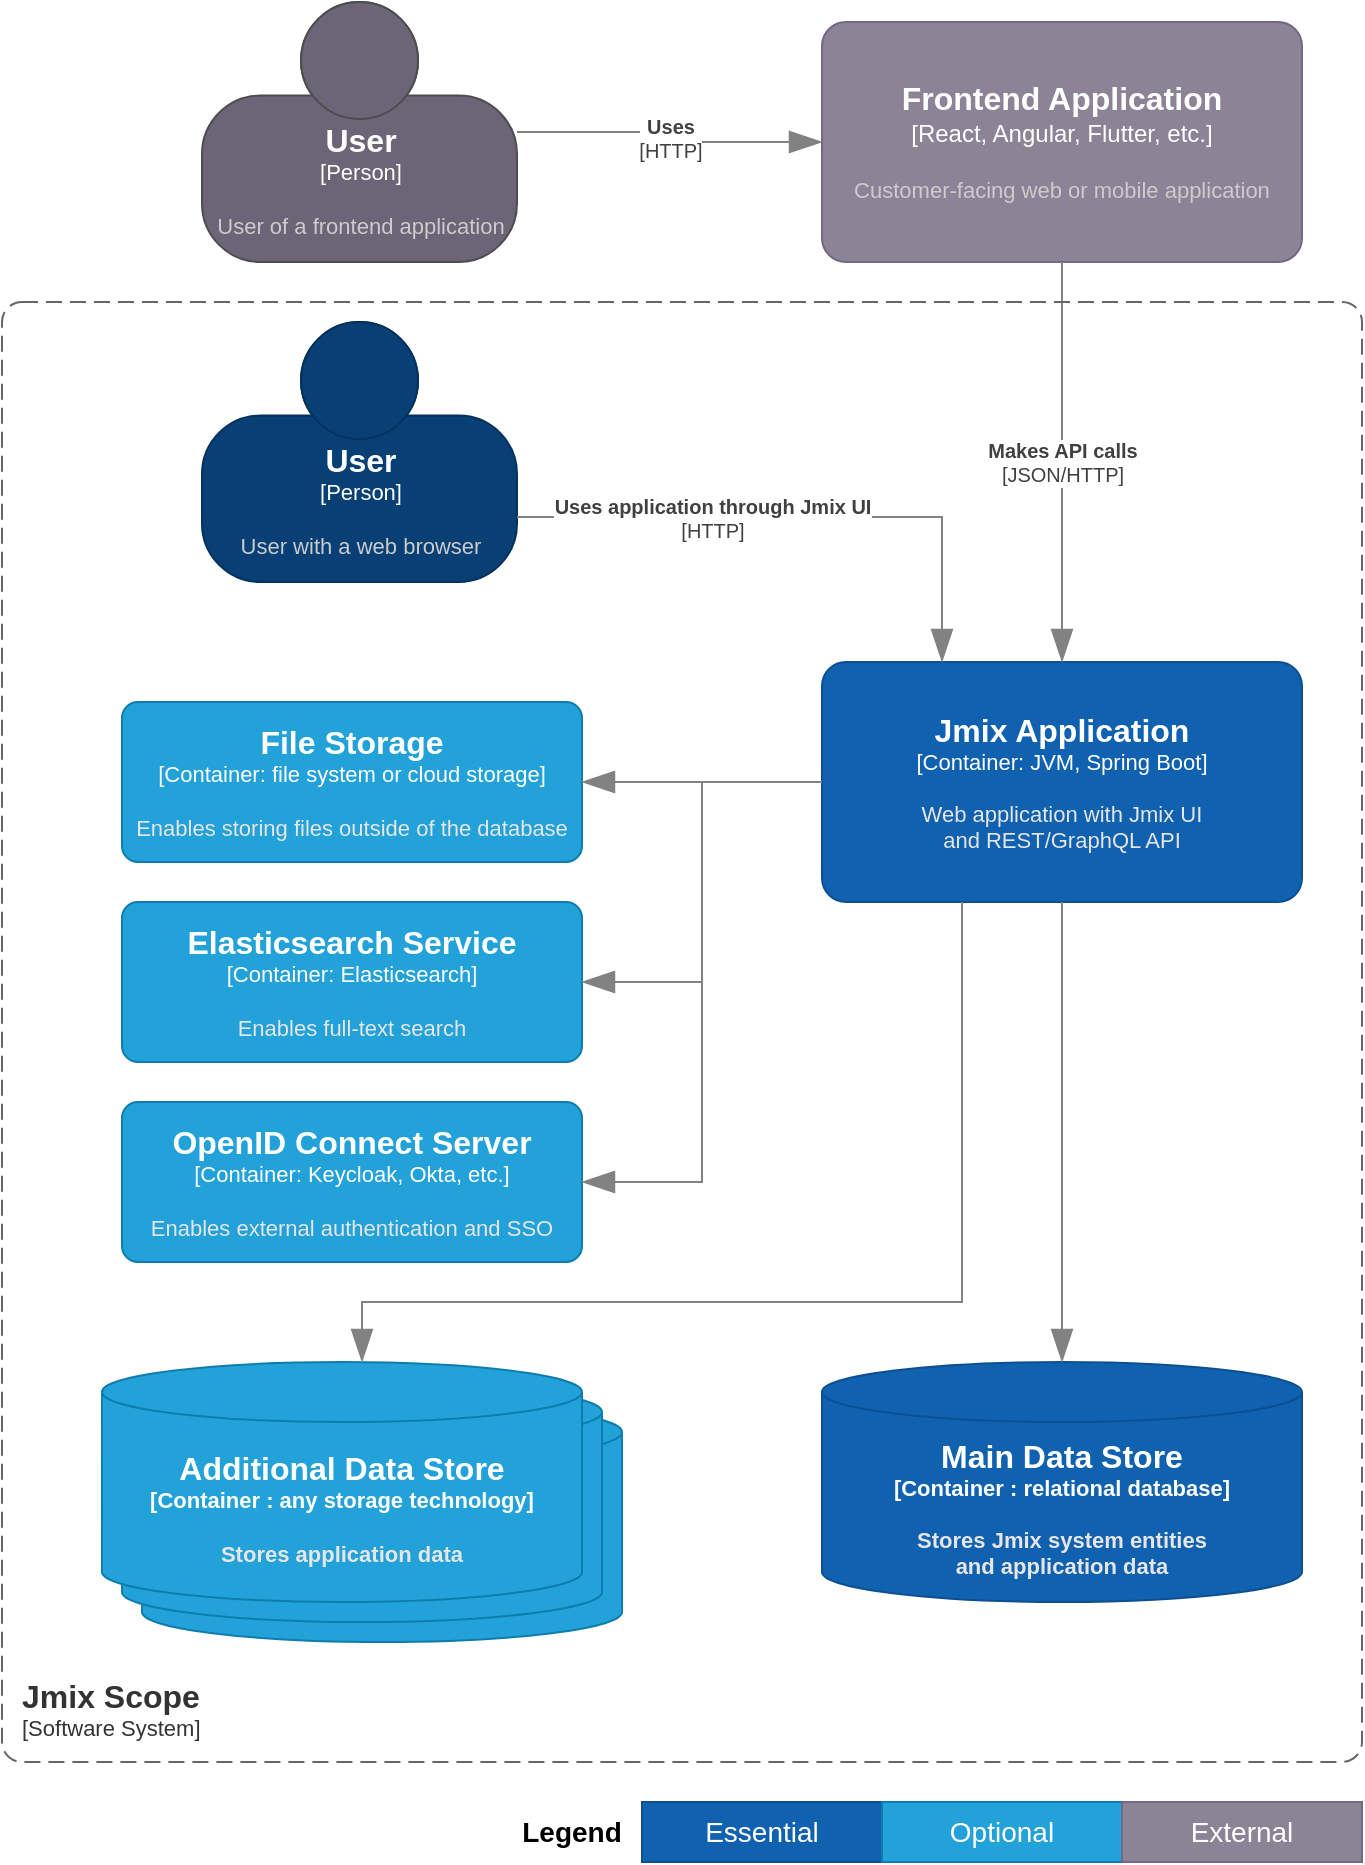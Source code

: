 <mxfile version="17.2.4" type="device" pages="3"><diagram name="containers" id="9U02eLwtoiWq-ImxoUx_"><mxGraphModel dx="1506" dy="876" grid="1" gridSize="10" guides="1" tooltips="1" connect="1" arrows="1" fold="1" page="0" pageScale="1" pageWidth="827" pageHeight="1169" math="0" shadow="0"><root><mxCell id="dLhHM22x_d4Y4i5wIIav-0"/><mxCell id="dLhHM22x_d4Y4i5wIIav-1" parent="dLhHM22x_d4Y4i5wIIav-0"/><object placeholders="1" c4Type="Additional Data Stores" c4Container="Container " c4Technology="any storage technology" c4Description="Stores application data" label="&lt;font style=&quot;font-size: 16px&quot;&gt;&lt;b&gt;%c4Type%&lt;/font&gt;&lt;div&gt;[%c4Container%:&amp;nbsp;%c4Technology%]&lt;/div&gt;&lt;br&gt;&lt;div&gt;&lt;font style=&quot;font-size: 11px&quot;&gt;&lt;font color=&quot;#E6E6E6&quot;&gt;%c4Description%&lt;/font&gt;&lt;/div&gt;" id="W5juEvsDHay2dOYQ3bU2-1"><mxCell style="shape=cylinder3;size=15;whiteSpace=wrap;html=1;boundedLbl=1;rounded=0;labelBackgroundColor=none;fillColor=#23A2D9;fontSize=12;fontColor=#ffffff;align=center;strokeColor=#0E7DAD;metaEdit=1;points=[[0.5,0,0],[1,0.25,0],[1,0.5,0],[1,0.75,0],[0.5,1,0],[0,0.75,0],[0,0.5,0],[0,0.25,0]];resizable=0;direction=east;" vertex="1" parent="dLhHM22x_d4Y4i5wIIav-1"><mxGeometry x="-210" y="930" width="240" height="120" as="geometry"/></mxCell></object><object placeholders="1" c4Type="Additional Data Stores" c4Container="Container " c4Technology="any storage technology" c4Description="Stores application data" label="&lt;font style=&quot;font-size: 16px&quot;&gt;&lt;b&gt;%c4Type%&lt;/font&gt;&lt;div&gt;[%c4Container%:&amp;nbsp;%c4Technology%]&lt;/div&gt;&lt;br&gt;&lt;div&gt;&lt;font style=&quot;font-size: 11px&quot;&gt;&lt;font color=&quot;#E6E6E6&quot;&gt;%c4Description%&lt;/font&gt;&lt;/div&gt;" id="W5juEvsDHay2dOYQ3bU2-0"><mxCell style="shape=cylinder3;size=15;whiteSpace=wrap;html=1;boundedLbl=1;rounded=0;labelBackgroundColor=none;fillColor=#23A2D9;fontSize=12;fontColor=#ffffff;align=center;strokeColor=#0E7DAD;metaEdit=1;points=[[0.5,0,0],[1,0.25,0],[1,0.5,0],[1,0.75,0],[0.5,1,0],[0,0.75,0],[0,0.5,0],[0,0.25,0]];resizable=0;direction=east;" vertex="1" parent="dLhHM22x_d4Y4i5wIIav-1"><mxGeometry x="-220" y="920" width="240" height="120" as="geometry"/></mxCell></object><object c4Name="User" c4Type="Person" c4Description="User with a web browser" label="&lt;font style=&quot;font-size: 16px&quot;&gt;&lt;b&gt;%c4Name%&lt;/b&gt;&lt;/font&gt;&lt;div&gt;[%c4Type%]&lt;/div&gt;&lt;br&gt;&lt;div&gt;&lt;font style=&quot;font-size: 11px&quot;&gt;&lt;font color=&quot;#cccccc&quot;&gt;%c4Description%&lt;/font&gt;&lt;/div&gt;" placeholders="1" id="dLhHM22x_d4Y4i5wIIav-2"><mxCell style="html=1;fontSize=11;dashed=0;whitespace=wrap;fillColor=#083F75;strokeColor=#06315C;fontColor=#ffffff;shape=mxgraph.c4.person2;align=center;metaEdit=1;points=[[0.5,0,0],[1,0.5,0],[1,0.75,0],[0.75,1,0],[0.5,1,0],[0.25,1,0],[0,0.75,0],[0,0.5,0]];resizable=1;" vertex="1" parent="dLhHM22x_d4Y4i5wIIav-1"><mxGeometry x="-180" y="390" width="157.5" height="130" as="geometry"/></mxCell></object><object placeholders="1" c4Name="Frontend Application" c4Type="React, Angular, Flutter, etc." c4Description="Customer-facing web or mobile application" label="&lt;font style=&quot;font-size: 16px&quot;&gt;&lt;b&gt;%c4Name%&lt;/b&gt;&lt;/font&gt;&lt;div&gt;[%c4Type%]&lt;/div&gt;&lt;br&gt;&lt;div&gt;&lt;font style=&quot;font-size: 11px&quot;&gt;&lt;font color=&quot;#cccccc&quot;&gt;%c4Description%&lt;/font&gt;&lt;/div&gt;" id="dLhHM22x_d4Y4i5wIIav-3"><mxCell style="rounded=1;whiteSpace=wrap;html=1;labelBackgroundColor=none;fillColor=#8C8496;fontColor=#ffffff;align=center;arcSize=10;strokeColor=#736782;metaEdit=1;resizable=0;points=[[0.25,0,0],[0.5,0,0],[0.75,0,0],[1,0.25,0],[1,0.5,0],[1,0.75,0],[0.75,1,0],[0.5,1,0],[0.25,1,0],[0,0.75,0],[0,0.5,0],[0,0.25,0]];" vertex="1" parent="dLhHM22x_d4Y4i5wIIav-1"><mxGeometry x="130" y="240" width="240" height="120" as="geometry"/></mxCell></object><object placeholders="1" c4Name="User" c4Type="Person" c4Description="User of a frontend application" label="&lt;font style=&quot;font-size: 16px&quot;&gt;&lt;b&gt;%c4Name%&lt;/b&gt;&lt;/font&gt;&lt;div&gt;[%c4Type%]&lt;/div&gt;&lt;br&gt;&lt;div&gt;&lt;font style=&quot;font-size: 11px&quot;&gt;&lt;font color=&quot;#cccccc&quot;&gt;%c4Description%&lt;/font&gt;&lt;/div&gt;" id="dLhHM22x_d4Y4i5wIIav-4"><mxCell style="html=1;fontSize=11;dashed=0;whitespace=wrap;fillColor=#6C6477;strokeColor=#4D4D4D;fontColor=#ffffff;shape=mxgraph.c4.person2;align=center;metaEdit=1;points=[[0.5,0,0],[1,0.5,0],[1,0.75,0],[0.75,1,0],[0.5,1,0],[0.25,1,0],[0,0.75,0],[0,0.5,0]];resizable=1;" vertex="1" parent="dLhHM22x_d4Y4i5wIIav-1"><mxGeometry x="-180" y="230" width="157.5" height="130" as="geometry"/></mxCell></object><object placeholders="1" c4Type="Main Data Store" c4Container="Container " c4Technology="relational database" c4Description="Stores Jmix system entities&#10;and application data" label="&lt;font style=&quot;font-size: 16px&quot;&gt;&lt;b&gt;%c4Type%&lt;/font&gt;&lt;div&gt;[%c4Container%:&amp;nbsp;%c4Technology%]&lt;/div&gt;&lt;br&gt;&lt;div&gt;&lt;font style=&quot;font-size: 11px&quot;&gt;&lt;font color=&quot;#E6E6E6&quot;&gt;%c4Description%&lt;/font&gt;&lt;/div&gt;" id="dLhHM22x_d4Y4i5wIIav-5"><mxCell style="shape=cylinder3;size=15;whiteSpace=wrap;html=1;boundedLbl=1;rounded=1;labelBackgroundColor=none;fillColor=#1061B0;fontSize=11;fontColor=#ffffff;align=center;strokeColor=#0D5091;metaEdit=1;points=[[0.5,0,0],[1,0.25,0],[1,0.5,0],[1,0.75,0],[0.5,1,0],[0,0.75,0],[0,0.5,0],[0,0.25,0]];resizable=0;arcSize=10;" vertex="1" parent="dLhHM22x_d4Y4i5wIIav-1"><mxGeometry x="130" y="910" width="240" height="120" as="geometry"/></mxCell></object><object placeholders="1" c4Type="Additional Data Store" c4Container="Container " c4Technology="any storage technology" c4Description="Stores application data" label="&lt;font style=&quot;font-size: 16px&quot;&gt;&lt;b&gt;%c4Type%&lt;/font&gt;&lt;div&gt;[%c4Container%:&amp;nbsp;%c4Technology%]&lt;/div&gt;&lt;br&gt;&lt;div&gt;&lt;font style=&quot;font-size: 11px&quot;&gt;&lt;font color=&quot;#E6E6E6&quot;&gt;%c4Description%&lt;/font&gt;&lt;/div&gt;" id="dLhHM22x_d4Y4i5wIIav-6"><mxCell style="shape=cylinder3;size=15;whiteSpace=wrap;html=1;boundedLbl=1;rounded=1;labelBackgroundColor=none;fillColor=#23A2D9;fontSize=11;fontColor=#ffffff;align=center;strokeColor=#0E7DAD;metaEdit=1;points=[[0.5,0,0],[1,0.25,0],[1,0.5,0],[1,0.75,0],[0.5,1,0],[0,0.75,0],[0,0.5,0],[0,0.25,0]];resizable=0;direction=east;arcSize=10;" vertex="1" parent="dLhHM22x_d4Y4i5wIIav-1"><mxGeometry x="-230" y="910" width="240" height="120" as="geometry"/></mxCell></object><object placeholders="1" c4Name="File Storage" c4Type="Container" c4Technology="file system or cloud storage" c4Description="Enables storing files outside of the database" label="&lt;font style=&quot;font-size: 16px&quot;&gt;&lt;b&gt;%c4Name%&lt;/b&gt;&lt;/font&gt;&lt;div&gt;[%c4Type%: %c4Technology%]&lt;/div&gt;&lt;br&gt;&lt;div&gt;&lt;font style=&quot;font-size: 11px&quot;&gt;&lt;font color=&quot;#E6E6E6&quot;&gt;%c4Description%&lt;/font&gt;&lt;/div&gt;" id="dLhHM22x_d4Y4i5wIIav-7"><mxCell style="rounded=1;whiteSpace=wrap;html=1;fontSize=11;labelBackgroundColor=none;fillColor=#23A2D9;fontColor=#ffffff;align=center;arcSize=10;strokeColor=#0E7DAD;metaEdit=1;resizable=1;points=[[0.25,0,0],[0.5,0,0],[0.75,0,0],[1,0.25,0],[1,0.5,0],[1,0.75,0],[0.75,1,0],[0.5,1,0],[0.25,1,0],[0,0.75,0],[0,0.5,0],[0,0.25,0]];" vertex="1" parent="dLhHM22x_d4Y4i5wIIav-1"><mxGeometry x="-220" y="580" width="230" height="80" as="geometry"/></mxCell></object><object placeholders="1" c4Name="Jmix Application" c4Type="Container" c4Technology="JVM, Spring Boot" c4Description="Web application with Jmix UI&#10;and REST/GraphQL API" label="&lt;font style=&quot;font-size: 16px&quot;&gt;&lt;b&gt;%c4Name%&lt;/b&gt;&lt;/font&gt;&lt;div&gt;[%c4Type%: %c4Technology%]&lt;/div&gt;&lt;br&gt;&lt;div&gt;&lt;font style=&quot;font-size: 11px&quot;&gt;&lt;font color=&quot;#E6E6E6&quot;&gt;%c4Description%&lt;/font&gt;&lt;/div&gt;" id="dLhHM22x_d4Y4i5wIIav-8"><mxCell style="rounded=1;whiteSpace=wrap;html=1;fontSize=11;labelBackgroundColor=none;fillColor=#1061B0;fontColor=#ffffff;align=center;arcSize=10;strokeColor=#0D5091;metaEdit=1;resizable=0;points=[[0.25,0,0],[0.5,0,0],[0.75,0,0],[1,0.25,0],[1,0.5,0],[1,0.75,0],[0.75,1,0],[0.5,1,0],[0.25,1,0],[0,0.75,0],[0,0.5,0],[0,0.25,0]];" vertex="1" parent="dLhHM22x_d4Y4i5wIIav-1"><mxGeometry x="130" y="560" width="240" height="120" as="geometry"/></mxCell></object><object placeholders="1" c4Type="Relationship" c4Technology="JSON/HTTP" c4Description="Makes API calls" label="&lt;div style=&quot;text-align: left&quot;&gt;&lt;div style=&quot;text-align: center&quot;&gt;&lt;b&gt;%c4Description%&lt;/b&gt;&lt;/div&gt;&lt;div style=&quot;text-align: center&quot;&gt;[%c4Technology%]&lt;/div&gt;&lt;/div&gt;" id="dLhHM22x_d4Y4i5wIIav-9"><mxCell style="endArrow=blockThin;html=1;fontSize=10;fontColor=#404040;strokeWidth=1;endFill=1;strokeColor=#828282;elbow=vertical;metaEdit=1;endSize=14;startSize=14;jumpStyle=arc;jumpSize=16;rounded=0;edgeStyle=orthogonalEdgeStyle;" edge="1" parent="dLhHM22x_d4Y4i5wIIav-1" source="dLhHM22x_d4Y4i5wIIav-3" target="dLhHM22x_d4Y4i5wIIav-8"><mxGeometry width="240" relative="1" as="geometry"><mxPoint x="280" y="640" as="sourcePoint"/><mxPoint x="520" y="640" as="targetPoint"/></mxGeometry></mxCell></object><object placeholders="1" c4Type="Relationship" c4Technology="HTTP" c4Description="Uses application through Jmix UI" label="&lt;div style=&quot;text-align: left&quot;&gt;&lt;div style=&quot;text-align: center&quot;&gt;&lt;b&gt;%c4Description%&lt;/b&gt;&lt;/div&gt;&lt;div style=&quot;text-align: center&quot;&gt;[%c4Technology%]&lt;/div&gt;&lt;/div&gt;" id="dLhHM22x_d4Y4i5wIIav-10"><mxCell style="endArrow=blockThin;html=1;fontSize=10;fontColor=#404040;strokeWidth=1;endFill=1;strokeColor=#828282;elbow=vertical;metaEdit=1;endSize=14;startSize=14;jumpStyle=arc;jumpSize=16;rounded=0;edgeStyle=orthogonalEdgeStyle;entryX=0.25;entryY=0;entryDx=0;entryDy=0;entryPerimeter=0;exitX=1;exitY=0.75;exitDx=0;exitDy=0;exitPerimeter=0;" edge="1" parent="dLhHM22x_d4Y4i5wIIav-1" source="dLhHM22x_d4Y4i5wIIav-2" target="dLhHM22x_d4Y4i5wIIav-8"><mxGeometry x="-0.321" width="240" relative="1" as="geometry"><mxPoint x="230" y="640" as="sourcePoint"/><mxPoint x="180" y="510" as="targetPoint"/><mxPoint as="offset"/></mxGeometry></mxCell></object><object placeholders="1" c4Type="Relationship" c4Technology="HTTP" c4Description="Uses" label="&lt;div style=&quot;text-align: left&quot;&gt;&lt;div style=&quot;text-align: center&quot;&gt;&lt;b&gt;%c4Description%&lt;/b&gt;&lt;/div&gt;&lt;div style=&quot;text-align: center&quot;&gt;[%c4Technology%]&lt;/div&gt;&lt;/div&gt;" id="dLhHM22x_d4Y4i5wIIav-11"><mxCell style="endArrow=blockThin;html=1;fontSize=10;fontColor=#404040;strokeWidth=1;endFill=1;strokeColor=#828282;elbow=vertical;metaEdit=1;endSize=14;startSize=14;jumpStyle=arc;jumpSize=16;rounded=0;edgeStyle=orthogonalEdgeStyle;exitX=1;exitY=0.5;exitDx=0;exitDy=0;exitPerimeter=0;entryX=0;entryY=0.5;entryDx=0;entryDy=0;entryPerimeter=0;" edge="1" parent="dLhHM22x_d4Y4i5wIIav-1" source="dLhHM22x_d4Y4i5wIIav-4" target="dLhHM22x_d4Y4i5wIIav-3"><mxGeometry width="240" relative="1" as="geometry"><mxPoint x="160" y="530" as="sourcePoint"/><mxPoint x="160" y="660" as="targetPoint"/></mxGeometry></mxCell></object><object placeholders="1" c4Type="Relationship" id="dLhHM22x_d4Y4i5wIIav-12"><mxCell style="endArrow=blockThin;html=1;fontSize=10;fontColor=#404040;strokeWidth=1;endFill=1;strokeColor=#828282;elbow=vertical;metaEdit=1;endSize=14;startSize=14;jumpStyle=arc;jumpSize=16;rounded=0;edgeStyle=orthogonalEdgeStyle;" edge="1" parent="dLhHM22x_d4Y4i5wIIav-1" source="dLhHM22x_d4Y4i5wIIav-8" target="dLhHM22x_d4Y4i5wIIav-7"><mxGeometry width="240" relative="1" as="geometry"><mxPoint x="230" y="630" as="sourcePoint"/><mxPoint x="470" y="630" as="targetPoint"/></mxGeometry></mxCell></object><object placeholders="1" c4Type="Relationship" id="dLhHM22x_d4Y4i5wIIav-13"><mxCell style="endArrow=blockThin;html=1;fontSize=10;fontColor=#404040;strokeWidth=1;endFill=1;strokeColor=#828282;elbow=vertical;metaEdit=1;endSize=14;startSize=14;jumpStyle=arc;jumpSize=16;rounded=0;edgeStyle=orthogonalEdgeStyle;" edge="1" parent="dLhHM22x_d4Y4i5wIIav-1" source="dLhHM22x_d4Y4i5wIIav-8" target="dLhHM22x_d4Y4i5wIIav-5"><mxGeometry width="240" relative="1" as="geometry"><mxPoint x="280" y="630" as="sourcePoint"/><mxPoint x="520" y="630" as="targetPoint"/></mxGeometry></mxCell></object><object placeholders="1" c4Type="Relationship" id="dLhHM22x_d4Y4i5wIIav-14"><mxCell style="endArrow=blockThin;html=1;fontSize=10;fontColor=#404040;strokeWidth=1;endFill=1;strokeColor=#828282;elbow=vertical;metaEdit=1;endSize=14;startSize=14;jumpStyle=arc;jumpSize=16;rounded=0;edgeStyle=orthogonalEdgeStyle;" edge="1" parent="dLhHM22x_d4Y4i5wIIav-1" source="dLhHM22x_d4Y4i5wIIav-8" target="dLhHM22x_d4Y4i5wIIav-6"><mxGeometry width="240" relative="1" as="geometry"><mxPoint x="270" y="720" as="sourcePoint"/><mxPoint x="510" y="720" as="targetPoint"/><Array as="points"><mxPoint x="200" y="880"/><mxPoint x="-100" y="880"/></Array></mxGeometry></mxCell></object><object placeholders="1" c4Name="Jmix Scope" c4Type="SystemScopeBoundary" c4Application="Software System" label="&lt;font style=&quot;font-size: 16px&quot;&gt;&lt;b&gt;&lt;div style=&quot;text-align: left&quot;&gt;%c4Name%&lt;/div&gt;&lt;/b&gt;&lt;/font&gt;&lt;div style=&quot;text-align: left&quot;&gt;[%c4Application%]&lt;/div&gt;" id="dLhHM22x_d4Y4i5wIIav-15"><mxCell style="rounded=1;fontSize=11;whiteSpace=wrap;html=1;dashed=1;arcSize=20;fillColor=none;strokeColor=#666666;fontColor=#333333;labelBackgroundColor=none;align=left;verticalAlign=bottom;labelBorderColor=none;spacingTop=0;spacing=10;dashPattern=8 4;metaEdit=1;rotatable=0;perimeter=rectanglePerimeter;noLabel=0;labelPadding=0;allowArrows=0;connectable=0;expand=0;recursiveResize=0;editable=1;pointerEvents=0;absoluteArcSize=1;points=[[0.25,0,0],[0.5,0,0],[0.75,0,0],[1,0.25,0],[1,0.5,0],[1,0.75,0],[0.75,1,0],[0.5,1,0],[0.25,1,0],[0,0.75,0],[0,0.5,0],[0,0.25,0]];" vertex="1" parent="dLhHM22x_d4Y4i5wIIav-1"><mxGeometry x="-280" y="380" width="680" height="730" as="geometry"/></mxCell></object><object placeholders="1" c4Name="Elasticsearch Service" c4Type="Container" c4Technology="Elasticsearch" c4Description="Enables full-text search" label="&lt;font style=&quot;font-size: 16px&quot;&gt;&lt;b&gt;%c4Name%&lt;/b&gt;&lt;/font&gt;&lt;div&gt;[%c4Type%: %c4Technology%]&lt;/div&gt;&lt;br&gt;&lt;div&gt;&lt;font style=&quot;font-size: 11px&quot;&gt;&lt;font color=&quot;#E6E6E6&quot;&gt;%c4Description%&lt;/font&gt;&lt;/div&gt;" id="pZweiHWGTGvbA5LZl6M4-0"><mxCell style="rounded=1;whiteSpace=wrap;html=1;fontSize=11;labelBackgroundColor=none;fillColor=#23A2D9;fontColor=#ffffff;align=center;arcSize=10;strokeColor=#0E7DAD;metaEdit=1;resizable=1;points=[[0.25,0,0],[0.5,0,0],[0.75,0,0],[1,0.25,0],[1,0.5,0],[1,0.75,0],[0.75,1,0],[0.5,1,0],[0.25,1,0],[0,0.75,0],[0,0.5,0],[0,0.25,0]];" vertex="1" parent="dLhHM22x_d4Y4i5wIIav-1"><mxGeometry x="-220" y="680" width="230" height="80" as="geometry"/></mxCell></object><object placeholders="1" c4Name="OpenID Connect Server" c4Type="Container" c4Technology="Keycloak, Okta, etc." c4Description="Enables external authentication and SSO" label="&lt;font style=&quot;font-size: 16px&quot;&gt;&lt;b&gt;%c4Name%&lt;/b&gt;&lt;/font&gt;&lt;div&gt;[%c4Type%: %c4Technology%]&lt;/div&gt;&lt;br&gt;&lt;div&gt;&lt;font style=&quot;font-size: 11px&quot;&gt;&lt;font color=&quot;#E6E6E6&quot;&gt;%c4Description%&lt;/font&gt;&lt;/div&gt;" id="pZweiHWGTGvbA5LZl6M4-1"><mxCell style="rounded=1;whiteSpace=wrap;html=1;fontSize=11;labelBackgroundColor=none;fillColor=#23A2D9;fontColor=#ffffff;align=center;arcSize=10;strokeColor=#0E7DAD;metaEdit=1;resizable=1;points=[[0.25,0,0],[0.5,0,0],[0.75,0,0],[1,0.25,0],[1,0.5,0],[1,0.75,0],[0.75,1,0],[0.5,1,0],[0.25,1,0],[0,0.75,0],[0,0.5,0],[0,0.25,0]];" vertex="1" parent="dLhHM22x_d4Y4i5wIIav-1"><mxGeometry x="-220" y="780" width="230" height="80" as="geometry"/></mxCell></object><object placeholders="1" c4Type="Relationship" id="pZweiHWGTGvbA5LZl6M4-3"><mxCell style="endArrow=blockThin;html=1;fontSize=10;fontColor=#404040;strokeWidth=1;endFill=1;strokeColor=#828282;elbow=vertical;metaEdit=1;endSize=14;startSize=14;jumpStyle=arc;jumpSize=16;rounded=0;edgeStyle=orthogonalEdgeStyle;" edge="1" parent="dLhHM22x_d4Y4i5wIIav-1" source="dLhHM22x_d4Y4i5wIIav-8" target="pZweiHWGTGvbA5LZl6M4-0"><mxGeometry width="240" relative="1" as="geometry"><mxPoint x="80" y="750" as="sourcePoint"/><mxPoint x="320" y="750" as="targetPoint"/></mxGeometry></mxCell></object><object placeholders="1" c4Type="Relationship" id="pZweiHWGTGvbA5LZl6M4-4"><mxCell style="endArrow=blockThin;html=1;fontSize=10;fontColor=#404040;strokeWidth=1;endFill=1;strokeColor=#828282;elbow=vertical;metaEdit=1;endSize=14;startSize=14;jumpStyle=arc;jumpSize=16;rounded=0;edgeStyle=orthogonalEdgeStyle;" edge="1" parent="dLhHM22x_d4Y4i5wIIav-1" source="dLhHM22x_d4Y4i5wIIav-8" target="pZweiHWGTGvbA5LZl6M4-1"><mxGeometry width="240" relative="1" as="geometry"><mxPoint x="50" y="800" as="sourcePoint"/><mxPoint x="290" y="800" as="targetPoint"/><Array as="points"><mxPoint x="70" y="620"/><mxPoint x="70" y="820"/></Array></mxGeometry></mxCell></object><mxCell id="pZweiHWGTGvbA5LZl6M4-13" value="&lt;span style=&quot;text-align: left&quot;&gt;Essential&lt;/span&gt;" style="rounded=0;whiteSpace=wrap;html=1;fontSize=14;fontColor=#FFFFFF;strokeColor=#0D5091;fillColor=#1061B0;" vertex="1" parent="dLhHM22x_d4Y4i5wIIav-1"><mxGeometry x="40" y="1130" width="120" height="30" as="geometry"/></mxCell><mxCell id="pZweiHWGTGvbA5LZl6M4-14" value="&lt;span style=&quot;text-align: left&quot;&gt;Optional&lt;/span&gt;" style="rounded=0;whiteSpace=wrap;html=1;fontSize=14;fontColor=#FFFFFF;strokeColor=#0E7DAD;fillColor=#23A2D9;" vertex="1" parent="dLhHM22x_d4Y4i5wIIav-1"><mxGeometry x="160" y="1130" width="120" height="30" as="geometry"/></mxCell><mxCell id="pZweiHWGTGvbA5LZl6M4-15" value="External" style="rounded=0;whiteSpace=wrap;html=1;fontSize=14;fontColor=#FFFFFF;strokeColor=#736782;fillColor=#8B8496;" vertex="1" parent="dLhHM22x_d4Y4i5wIIav-1"><mxGeometry x="280" y="1130" width="120" height="30" as="geometry"/></mxCell><mxCell id="H_-5se6u3tzIGByFgjiJ-1" value="&lt;font color=&quot;#000000&quot;&gt;&lt;b&gt;Legend&lt;/b&gt;&lt;/font&gt;" style="text;html=1;strokeColor=none;fillColor=none;align=center;verticalAlign=middle;whiteSpace=wrap;rounded=0;dashed=1;fontSize=14;fontColor=#FFFFFF;" vertex="1" parent="dLhHM22x_d4Y4i5wIIav-1"><mxGeometry x="-30" y="1130" width="70" height="30" as="geometry"/></mxCell></root></mxGraphModel></diagram><diagram name="jmix-application" id="d6BGrhccgfxJqUxP8IlB"><mxGraphModel dx="1106" dy="876" grid="1" gridSize="10" guides="1" tooltips="1" connect="1" arrows="1" fold="1" page="1" pageScale="1" pageWidth="827" pageHeight="1169" math="0" shadow="0"><root><mxCell id="ag9jmdJV-R3hfTAKzuvz-0"/><mxCell id="ag9jmdJV-R3hfTAKzuvz-1" parent="ag9jmdJV-R3hfTAKzuvz-0"/><object placeholders="1" c4Name="Jmix Application" c4Type="ContainerScopeBoundary" c4Application="Container" label="&lt;font style=&quot;font-size: 16px&quot;&gt;&lt;b&gt;&lt;div style=&quot;text-align: left&quot;&gt;%c4Name%&lt;/div&gt;&lt;/b&gt;&lt;/font&gt;&lt;div style=&quot;text-align: left&quot;&gt;[%c4Application%]&lt;/div&gt;" id="ag9jmdJV-R3hfTAKzuvz-2"><mxCell style="rounded=1;fontSize=11;whiteSpace=wrap;html=1;dashed=1;arcSize=20;fillColor=none;strokeColor=#666666;fontColor=#333333;labelBackgroundColor=none;align=left;verticalAlign=bottom;labelBorderColor=none;spacingTop=0;spacing=10;dashPattern=8 4;metaEdit=1;rotatable=0;perimeter=rectanglePerimeter;noLabel=0;labelPadding=0;allowArrows=0;connectable=0;expand=0;recursiveResize=0;editable=1;pointerEvents=0;absoluteArcSize=1;points=[[0.25,0,0],[0.5,0,0],[0.75,0,0],[1,0.25,0],[1,0.5,0],[1,0.75,0],[0.75,1,0],[0.5,1,0],[0.25,1,0],[0,0.75,0],[0,0.5,0],[0,0.25,0]];" vertex="1" parent="ag9jmdJV-R3hfTAKzuvz-1"><mxGeometry x="90" y="70" width="650" height="540" as="geometry"/></mxCell></object><object placeholders="1" c4Name="Spring Boot" c4Type="Component" c4Technology="underlying frameworks" c4Description="Provides infrastructure and integration with underlying technologies" label="&lt;font style=&quot;font-size: 16px&quot;&gt;&lt;b&gt;%c4Name%&lt;/b&gt;&lt;/font&gt;&lt;div&gt;[%c4Type%: %c4Technology%]&lt;/div&gt;&lt;br&gt;&lt;div&gt;&lt;font style=&quot;font-size: 11px&quot;&gt;%c4Description%&lt;/font&gt;&lt;/div&gt;" id="ag9jmdJV-R3hfTAKzuvz-3"><mxCell style="rounded=1;whiteSpace=wrap;html=1;labelBackgroundColor=none;fillColor=#d5e8d4;align=center;arcSize=6;strokeColor=#82b366;metaEdit=1;resizable=0;points=[[0.25,0,0],[0.5,0,0],[0.75,0,0],[1,0.25,0],[1,0.5,0],[1,0.75,0],[0.75,1,0],[0.5,1,0],[0.25,1,0],[0,0.75,0],[0,0.5,0],[0,0.25,0]];fontSize=12;" vertex="1" parent="ag9jmdJV-R3hfTAKzuvz-1"><mxGeometry x="294" y="450" width="240" height="120" as="geometry"/></mxCell></object><object placeholders="1" c4Name="Jmix Add-ons" c4Type="Component" c4Technology="Jmix subsystem" c4Description="REST, Reports, Search, BPM, Maps, WebDAV, etc." label="&lt;font style=&quot;font-size: 16px&quot;&gt;&lt;b&gt;%c4Name%&lt;/b&gt;&lt;/font&gt;&lt;div&gt;[%c4Type%: %c4Technology%]&lt;/div&gt;&lt;br&gt;&lt;div&gt;&lt;font style=&quot;font-size: 11px&quot;&gt;%c4Description%&lt;/font&gt;&lt;/div&gt;" id="ag9jmdJV-R3hfTAKzuvz-5"><mxCell style="rounded=1;whiteSpace=wrap;html=1;labelBackgroundColor=none;fillColor=#63BEF2;fontColor=#ffffff;align=center;arcSize=6;strokeColor=#2086C9;metaEdit=1;resizable=0;points=[[0.25,0,0],[0.5,0,0],[0.75,0,0],[1,0.25,0],[1,0.5,0],[1,0.75,0],[0.75,1,0],[0.5,1,0],[0.25,1,0],[0,0.75,0],[0,0.5,0],[0,0.25,0]];fontSize=12;" vertex="1" parent="ag9jmdJV-R3hfTAKzuvz-1"><mxGeometry x="464" y="270" width="240" height="120" as="geometry"/></mxCell></object><object placeholders="1" c4Name="Jmix Core Subsystems" c4Type="Component" c4Technology="Jmix subsystem" c4Description="Core, Data, UI, Security, Local File Storage" label="&lt;font style=&quot;font-size: 16px&quot;&gt;&lt;b&gt;%c4Name%&lt;/b&gt;&lt;/font&gt;&lt;div&gt;[%c4Type%: %c4Technology%]&lt;/div&gt;&lt;br&gt;&lt;div&gt;&lt;font style=&quot;font-size: 11px&quot;&gt;%c4Description%&lt;/font&gt;&lt;/div&gt;" id="ag9jmdJV-R3hfTAKzuvz-6"><mxCell style="rounded=1;whiteSpace=wrap;html=1;labelBackgroundColor=none;fillColor=#63BEF2;fontColor=#ffffff;align=center;arcSize=6;strokeColor=#2086C9;metaEdit=1;resizable=0;points=[[0.25,0,0],[0.5,0,0],[0.75,0,0],[1,0.25,0],[1,0.5,0],[1,0.75,0],[0.75,1,0],[0.5,1,0],[0.25,1,0],[0,0.75,0],[0,0.5,0],[0,0.25,0]];fontSize=12;" vertex="1" parent="ag9jmdJV-R3hfTAKzuvz-1"><mxGeometry x="124" y="270" width="240" height="120" as="geometry"/></mxCell></object><object placeholders="1" c4Name="Custom Application Code" c4Type="Component" c4Technology="application module" c4Description="Entities, Screens, Services" label="&lt;font style=&quot;font-size: 16px&quot;&gt;&lt;b&gt;%c4Name%&lt;/b&gt;&lt;/font&gt;&lt;div&gt;[%c4Type%: %c4Technology%]&lt;/div&gt;&lt;br&gt;&lt;div&gt;&lt;font style=&quot;font-size: 11px&quot;&gt;%c4Description%&lt;/font&gt;&lt;/div&gt;" id="ag9jmdJV-R3hfTAKzuvz-13"><mxCell style="rounded=1;whiteSpace=wrap;html=1;labelBackgroundColor=none;fillColor=#fff2cc;align=center;arcSize=6;strokeColor=#d6b656;metaEdit=1;resizable=0;points=[[0.25,0,0],[0.5,0,0],[0.75,0,0],[1,0.25,0],[1,0.5,0],[1,0.75,0],[0.75,1,0],[0.5,1,0],[0.25,1,0],[0,0.75,0],[0,0.5,0],[0,0.25,0]];fontSize=12;" vertex="1" parent="ag9jmdJV-R3hfTAKzuvz-1"><mxGeometry x="294" y="100" width="240" height="120" as="geometry"/></mxCell></object><object placeholders="1" c4Type="Relationship" id="a1Kc8Db77wVtZW0_LKAt-0"><mxCell style="endArrow=blockThin;html=1;fontSize=10;fontColor=#404040;strokeWidth=1;endFill=1;strokeColor=#828282;elbow=vertical;metaEdit=1;endSize=14;startSize=14;jumpStyle=arc;jumpSize=16;rounded=0;edgeStyle=orthogonalEdgeStyle;" edge="1" parent="ag9jmdJV-R3hfTAKzuvz-1" source="ag9jmdJV-R3hfTAKzuvz-13" target="ag9jmdJV-R3hfTAKzuvz-3"><mxGeometry width="240" relative="1" as="geometry"><mxPoint x="334" y="350" as="sourcePoint"/><mxPoint x="574" y="350" as="targetPoint"/></mxGeometry></mxCell></object><object placeholders="1" c4Type="Relationship" id="a1Kc8Db77wVtZW0_LKAt-3"><mxCell style="endArrow=blockThin;html=1;fontSize=10;fontColor=#404040;strokeWidth=1;endFill=1;strokeColor=#828282;elbow=vertical;metaEdit=1;endSize=14;startSize=14;jumpStyle=arc;jumpSize=16;rounded=0;edgeStyle=orthogonalEdgeStyle;exitX=0;exitY=0.5;exitDx=0;exitDy=0;exitPerimeter=0;" edge="1" parent="ag9jmdJV-R3hfTAKzuvz-1" source="ag9jmdJV-R3hfTAKzuvz-13" target="ag9jmdJV-R3hfTAKzuvz-6"><mxGeometry width="240" relative="1" as="geometry"><mxPoint x="174" y="200" as="sourcePoint"/><mxPoint x="414" y="200" as="targetPoint"/></mxGeometry></mxCell></object><object placeholders="1" c4Type="Relationship" id="a1Kc8Db77wVtZW0_LKAt-4"><mxCell style="endArrow=blockThin;html=1;fontSize=10;fontColor=#404040;strokeWidth=1;endFill=1;strokeColor=#828282;elbow=vertical;metaEdit=1;endSize=14;startSize=14;jumpStyle=arc;jumpSize=16;rounded=0;edgeStyle=orthogonalEdgeStyle;exitX=1;exitY=0.5;exitDx=0;exitDy=0;exitPerimeter=0;" edge="1" parent="ag9jmdJV-R3hfTAKzuvz-1" source="ag9jmdJV-R3hfTAKzuvz-13" target="ag9jmdJV-R3hfTAKzuvz-5"><mxGeometry width="240" relative="1" as="geometry"><mxPoint x="574" y="170" as="sourcePoint"/><mxPoint x="814" y="170" as="targetPoint"/></mxGeometry></mxCell></object><object placeholders="1" c4Type="Relationship" id="a1Kc8Db77wVtZW0_LKAt-5"><mxCell style="endArrow=blockThin;html=1;fontSize=10;fontColor=#404040;strokeWidth=1;endFill=1;strokeColor=#828282;elbow=vertical;metaEdit=1;endSize=14;startSize=14;jumpStyle=arc;jumpSize=16;rounded=0;edgeStyle=orthogonalEdgeStyle;entryX=0.25;entryY=0;entryDx=0;entryDy=0;entryPerimeter=0;" edge="1" parent="ag9jmdJV-R3hfTAKzuvz-1" source="ag9jmdJV-R3hfTAKzuvz-6" target="ag9jmdJV-R3hfTAKzuvz-3"><mxGeometry width="240" relative="1" as="geometry"><mxPoint x="254" y="400" as="sourcePoint"/><mxPoint x="434" y="460" as="targetPoint"/></mxGeometry></mxCell></object><object placeholders="1" c4Type="Relationship" id="a1Kc8Db77wVtZW0_LKAt-6"><mxCell style="endArrow=blockThin;html=1;fontSize=10;fontColor=#404040;strokeWidth=1;endFill=1;strokeColor=#828282;elbow=vertical;metaEdit=1;endSize=14;startSize=14;jumpStyle=arc;jumpSize=16;rounded=0;edgeStyle=orthogonalEdgeStyle;entryX=0.75;entryY=0;entryDx=0;entryDy=0;entryPerimeter=0;" edge="1" parent="ag9jmdJV-R3hfTAKzuvz-1" source="ag9jmdJV-R3hfTAKzuvz-5" target="ag9jmdJV-R3hfTAKzuvz-3"><mxGeometry width="240" relative="1" as="geometry"><mxPoint x="594" y="400" as="sourcePoint"/><mxPoint x="804" y="450" as="targetPoint"/></mxGeometry></mxCell></object><object placeholders="1" c4Type="Relationship" id="8kgkVJXPl-OY1maOob65-2"><mxCell style="endArrow=blockThin;html=1;fontSize=10;fontColor=#404040;strokeWidth=1;endFill=1;strokeColor=#828282;elbow=vertical;metaEdit=1;endSize=14;startSize=14;jumpStyle=arc;jumpSize=16;rounded=0;edgeStyle=orthogonalEdgeStyle;" edge="1" parent="ag9jmdJV-R3hfTAKzuvz-1" source="ag9jmdJV-R3hfTAKzuvz-5" target="ag9jmdJV-R3hfTAKzuvz-6"><mxGeometry width="240" relative="1" as="geometry"><mxPoint x="290" y="370" as="sourcePoint"/><mxPoint x="374" y="340" as="targetPoint"/></mxGeometry></mxCell></object></root></mxGraphModel></diagram><diagram name="Copy of components" id="uVOidPEHSccxYr32vkjL"><mxGraphModel dx="1106" dy="876" grid="1" gridSize="10" guides="1" tooltips="1" connect="1" arrows="1" fold="1" page="1" pageScale="1" pageWidth="827" pageHeight="1169" math="0" shadow="0"><root><mxCell id="ZP_Gn_RAhkd84hX16xTE-0"/><mxCell id="ZP_Gn_RAhkd84hX16xTE-1" parent="ZP_Gn_RAhkd84hX16xTE-0"/><object placeholders="1" c4Name="Jmix Application" c4Type="ContainerScopeBoundary" c4Application="Container" label="&lt;font style=&quot;font-size: 16px&quot;&gt;&lt;b&gt;&lt;div style=&quot;text-align: left&quot;&gt;%c4Name%&lt;/div&gt;&lt;/b&gt;&lt;/font&gt;&lt;div style=&quot;text-align: left&quot;&gt;[%c4Application%]&lt;/div&gt;" id="ZP_Gn_RAhkd84hX16xTE-2"><mxCell style="rounded=1;fontSize=11;whiteSpace=wrap;html=1;dashed=1;arcSize=20;fillColor=none;strokeColor=#666666;fontColor=#333333;labelBackgroundColor=none;align=left;verticalAlign=bottom;labelBorderColor=none;spacingTop=0;spacing=10;dashPattern=8 4;metaEdit=1;rotatable=0;perimeter=rectanglePerimeter;noLabel=0;labelPadding=0;allowArrows=0;connectable=0;expand=0;recursiveResize=0;editable=1;pointerEvents=0;absoluteArcSize=1;points=[[0.25,0,0],[0.5,0,0],[0.75,0,0],[1,0.25,0],[1,0.5,0],[1,0.75,0],[0.75,1,0],[0.5,1,0],[0.25,1,0],[0,0.75,0],[0,0.5,0],[0,0.25,0]];" vertex="1" parent="ZP_Gn_RAhkd84hX16xTE-1"><mxGeometry x="40" y="260" width="620" height="590" as="geometry"/></mxCell></object><object placeholders="1" c4Name="Spring Boot" c4Type="Component" c4Technology="Underlying framework" c4Description="Description of component role/responsibility." label="&lt;font style=&quot;font-size: 16px&quot;&gt;&lt;b&gt;%c4Name%&lt;/b&gt;&lt;/font&gt;&lt;div&gt;[%c4Type%: %c4Technology%]&lt;/div&gt;&lt;br&gt;&lt;div&gt;&lt;font style=&quot;font-size: 11px&quot;&gt;%c4Description%&lt;/font&gt;&lt;/div&gt;" id="ZP_Gn_RAhkd84hX16xTE-3"><mxCell style="rounded=1;whiteSpace=wrap;html=1;labelBackgroundColor=none;fillColor=#d5e8d4;align=center;arcSize=6;strokeColor=#82b366;metaEdit=1;resizable=0;points=[[0.25,0,0],[0.5,0,0],[0.75,0,0],[1,0.25,0],[1,0.5,0],[1,0.75,0],[0.75,1,0],[0.5,1,0],[0.25,1,0],[0,0.75,0],[0,0.5,0],[0,0.25,0]];fontSize=12;" vertex="1" parent="ZP_Gn_RAhkd84hX16xTE-1"><mxGeometry x="70" y="660" width="240" height="120" as="geometry"/></mxCell></object><object placeholders="1" c4Name="Jmix Core" c4Type="Component" c4Technology="Jmix component" c4Description="Description of component role/responsibility." label="&lt;font style=&quot;font-size: 16px&quot;&gt;&lt;b&gt;%c4Name%&lt;/b&gt;&lt;/font&gt;&lt;div&gt;[%c4Type%: %c4Technology%]&lt;/div&gt;&lt;br&gt;&lt;div&gt;&lt;font style=&quot;font-size: 11px&quot;&gt;%c4Description%&lt;/font&gt;&lt;/div&gt;" id="ZP_Gn_RAhkd84hX16xTE-4"><mxCell style="rounded=1;whiteSpace=wrap;html=1;labelBackgroundColor=none;fillColor=#63BEF2;fontColor=#ffffff;align=center;arcSize=6;strokeColor=#2086C9;metaEdit=1;resizable=0;points=[[0.25,0,0],[0.5,0,0],[0.75,0,0],[1,0.25,0],[1,0.5,0],[1,0.75,0],[0.75,1,0],[0.5,1,0],[0.25,1,0],[0,0.75,0],[0,0.5,0],[0,0.25,0]];fontSize=12;" vertex="1" parent="ZP_Gn_RAhkd84hX16xTE-1"><mxGeometry x="70" y="490" width="240" height="120" as="geometry"/></mxCell></object><object placeholders="1" c4Type="Relationship" id="ZP_Gn_RAhkd84hX16xTE-5"><mxCell style="endArrow=blockThin;html=1;fontSize=10;fontColor=#404040;strokeWidth=1;endFill=1;strokeColor=#828282;elbow=vertical;metaEdit=1;endSize=14;startSize=14;jumpStyle=arc;jumpSize=16;rounded=0;edgeStyle=orthogonalEdgeStyle;" edge="1" parent="ZP_Gn_RAhkd84hX16xTE-1" source="ZP_Gn_RAhkd84hX16xTE-4" target="ZP_Gn_RAhkd84hX16xTE-3"><mxGeometry width="240" relative="1" as="geometry"><mxPoint x="290" y="640" as="sourcePoint"/><mxPoint x="530" y="640" as="targetPoint"/></mxGeometry></mxCell></object><object placeholders="1" c4Name="Jmix Add-ons" c4Type="Component" c4Technology="Jmix component" c4Description="Description of component role/responsibility." label="&lt;font style=&quot;font-size: 16px&quot;&gt;&lt;b&gt;%c4Name%&lt;/b&gt;&lt;/font&gt;&lt;div&gt;[%c4Type%: %c4Technology%]&lt;/div&gt;&lt;br&gt;&lt;div&gt;&lt;font style=&quot;font-size: 11px&quot;&gt;%c4Description%&lt;/font&gt;&lt;/div&gt;" id="ZP_Gn_RAhkd84hX16xTE-6"><mxCell style="rounded=1;whiteSpace=wrap;html=1;labelBackgroundColor=none;fillColor=#63BEF2;fontColor=#ffffff;align=center;arcSize=6;strokeColor=#2086C9;metaEdit=1;resizable=0;points=[[0.25,0,0],[0.5,0,0],[0.75,0,0],[1,0.25,0],[1,0.5,0],[1,0.75,0],[0.75,1,0],[0.5,1,0],[0.25,1,0],[0,0.75,0],[0,0.5,0],[0,0.25,0]];fontSize=12;" vertex="1" parent="ZP_Gn_RAhkd84hX16xTE-1"><mxGeometry x="360" y="490" width="240" height="120" as="geometry"/></mxCell></object><object placeholders="1" c4Name="Jmix UI" c4Type="Component" c4Technology="Jmix component" c4Description="Description of component role/responsibility." label="&lt;font style=&quot;font-size: 16px&quot;&gt;&lt;b&gt;%c4Name%&lt;/b&gt;&lt;/font&gt;&lt;div&gt;[%c4Type%: %c4Technology%]&lt;/div&gt;&lt;br&gt;&lt;div&gt;&lt;font style=&quot;font-size: 11px&quot;&gt;%c4Description%&lt;/font&gt;&lt;/div&gt;" id="ZP_Gn_RAhkd84hX16xTE-7"><mxCell style="rounded=1;whiteSpace=wrap;html=1;labelBackgroundColor=none;fillColor=#63BEF2;fontColor=#ffffff;align=center;arcSize=6;strokeColor=#2086C9;metaEdit=1;resizable=0;points=[[0.25,0,0],[0.5,0,0],[0.75,0,0],[1,0.25,0],[1,0.5,0],[1,0.75,0],[0.75,1,0],[0.5,1,0],[0.25,1,0],[0,0.75,0],[0,0.5,0],[0,0.25,0]];fontSize=12;" vertex="1" parent="ZP_Gn_RAhkd84hX16xTE-1"><mxGeometry x="70" y="310" width="240" height="120" as="geometry"/></mxCell></object><object placeholders="1" c4Name="Jmix REST" c4Type="Component" c4Technology="e.g. Spring Service" c4Description="Description of component role/responsibility." label="&lt;font style=&quot;font-size: 16px&quot;&gt;&lt;b&gt;%c4Name%&lt;/b&gt;&lt;/font&gt;&lt;div&gt;[%c4Type%: %c4Technology%]&lt;/div&gt;&lt;br&gt;&lt;div&gt;&lt;font style=&quot;font-size: 11px&quot;&gt;%c4Description%&lt;/font&gt;&lt;/div&gt;" id="ZP_Gn_RAhkd84hX16xTE-8"><mxCell style="rounded=1;whiteSpace=wrap;html=1;labelBackgroundColor=none;fillColor=#63BEF2;fontColor=#ffffff;align=center;arcSize=6;strokeColor=#2086C9;metaEdit=1;resizable=0;points=[[0.25,0,0],[0.5,0,0],[0.75,0,0],[1,0.25,0],[1,0.5,0],[1,0.75,0],[0.75,1,0],[0.5,1,0],[0.25,1,0],[0,0.75,0],[0,0.5,0],[0,0.25,0]];fontSize=12;" vertex="1" parent="ZP_Gn_RAhkd84hX16xTE-1"><mxGeometry x="360" y="310" width="240" height="120" as="geometry"/></mxCell></object><object placeholders="1" c4Type="Relationship" id="ZP_Gn_RAhkd84hX16xTE-9"><mxCell style="endArrow=blockThin;html=1;fontSize=10;fontColor=#404040;strokeWidth=1;endFill=1;strokeColor=#828282;elbow=vertical;metaEdit=1;endSize=14;startSize=14;jumpStyle=arc;jumpSize=16;rounded=0;edgeStyle=orthogonalEdgeStyle;" edge="1" parent="ZP_Gn_RAhkd84hX16xTE-1" source="ZP_Gn_RAhkd84hX16xTE-7" target="ZP_Gn_RAhkd84hX16xTE-4"><mxGeometry width="240" relative="1" as="geometry"><mxPoint x="290" y="640" as="sourcePoint"/><mxPoint x="530" y="640" as="targetPoint"/></mxGeometry></mxCell></object><object placeholders="1" c4Type="Relationship" id="ZP_Gn_RAhkd84hX16xTE-10"><mxCell style="endArrow=blockThin;html=1;fontSize=10;fontColor=#404040;strokeWidth=1;endFill=1;strokeColor=#828282;elbow=vertical;metaEdit=1;endSize=14;startSize=14;jumpStyle=arc;jumpSize=16;rounded=0;edgeStyle=orthogonalEdgeStyle;" edge="1" parent="ZP_Gn_RAhkd84hX16xTE-1" source="ZP_Gn_RAhkd84hX16xTE-8" target="ZP_Gn_RAhkd84hX16xTE-4"><mxGeometry width="240" relative="1" as="geometry"><mxPoint x="290" y="640" as="sourcePoint"/><mxPoint x="530" y="640" as="targetPoint"/><Array as="points"><mxPoint x="480" y="450"/><mxPoint x="190" y="450"/></Array></mxGeometry></mxCell></object></root></mxGraphModel></diagram></mxfile>